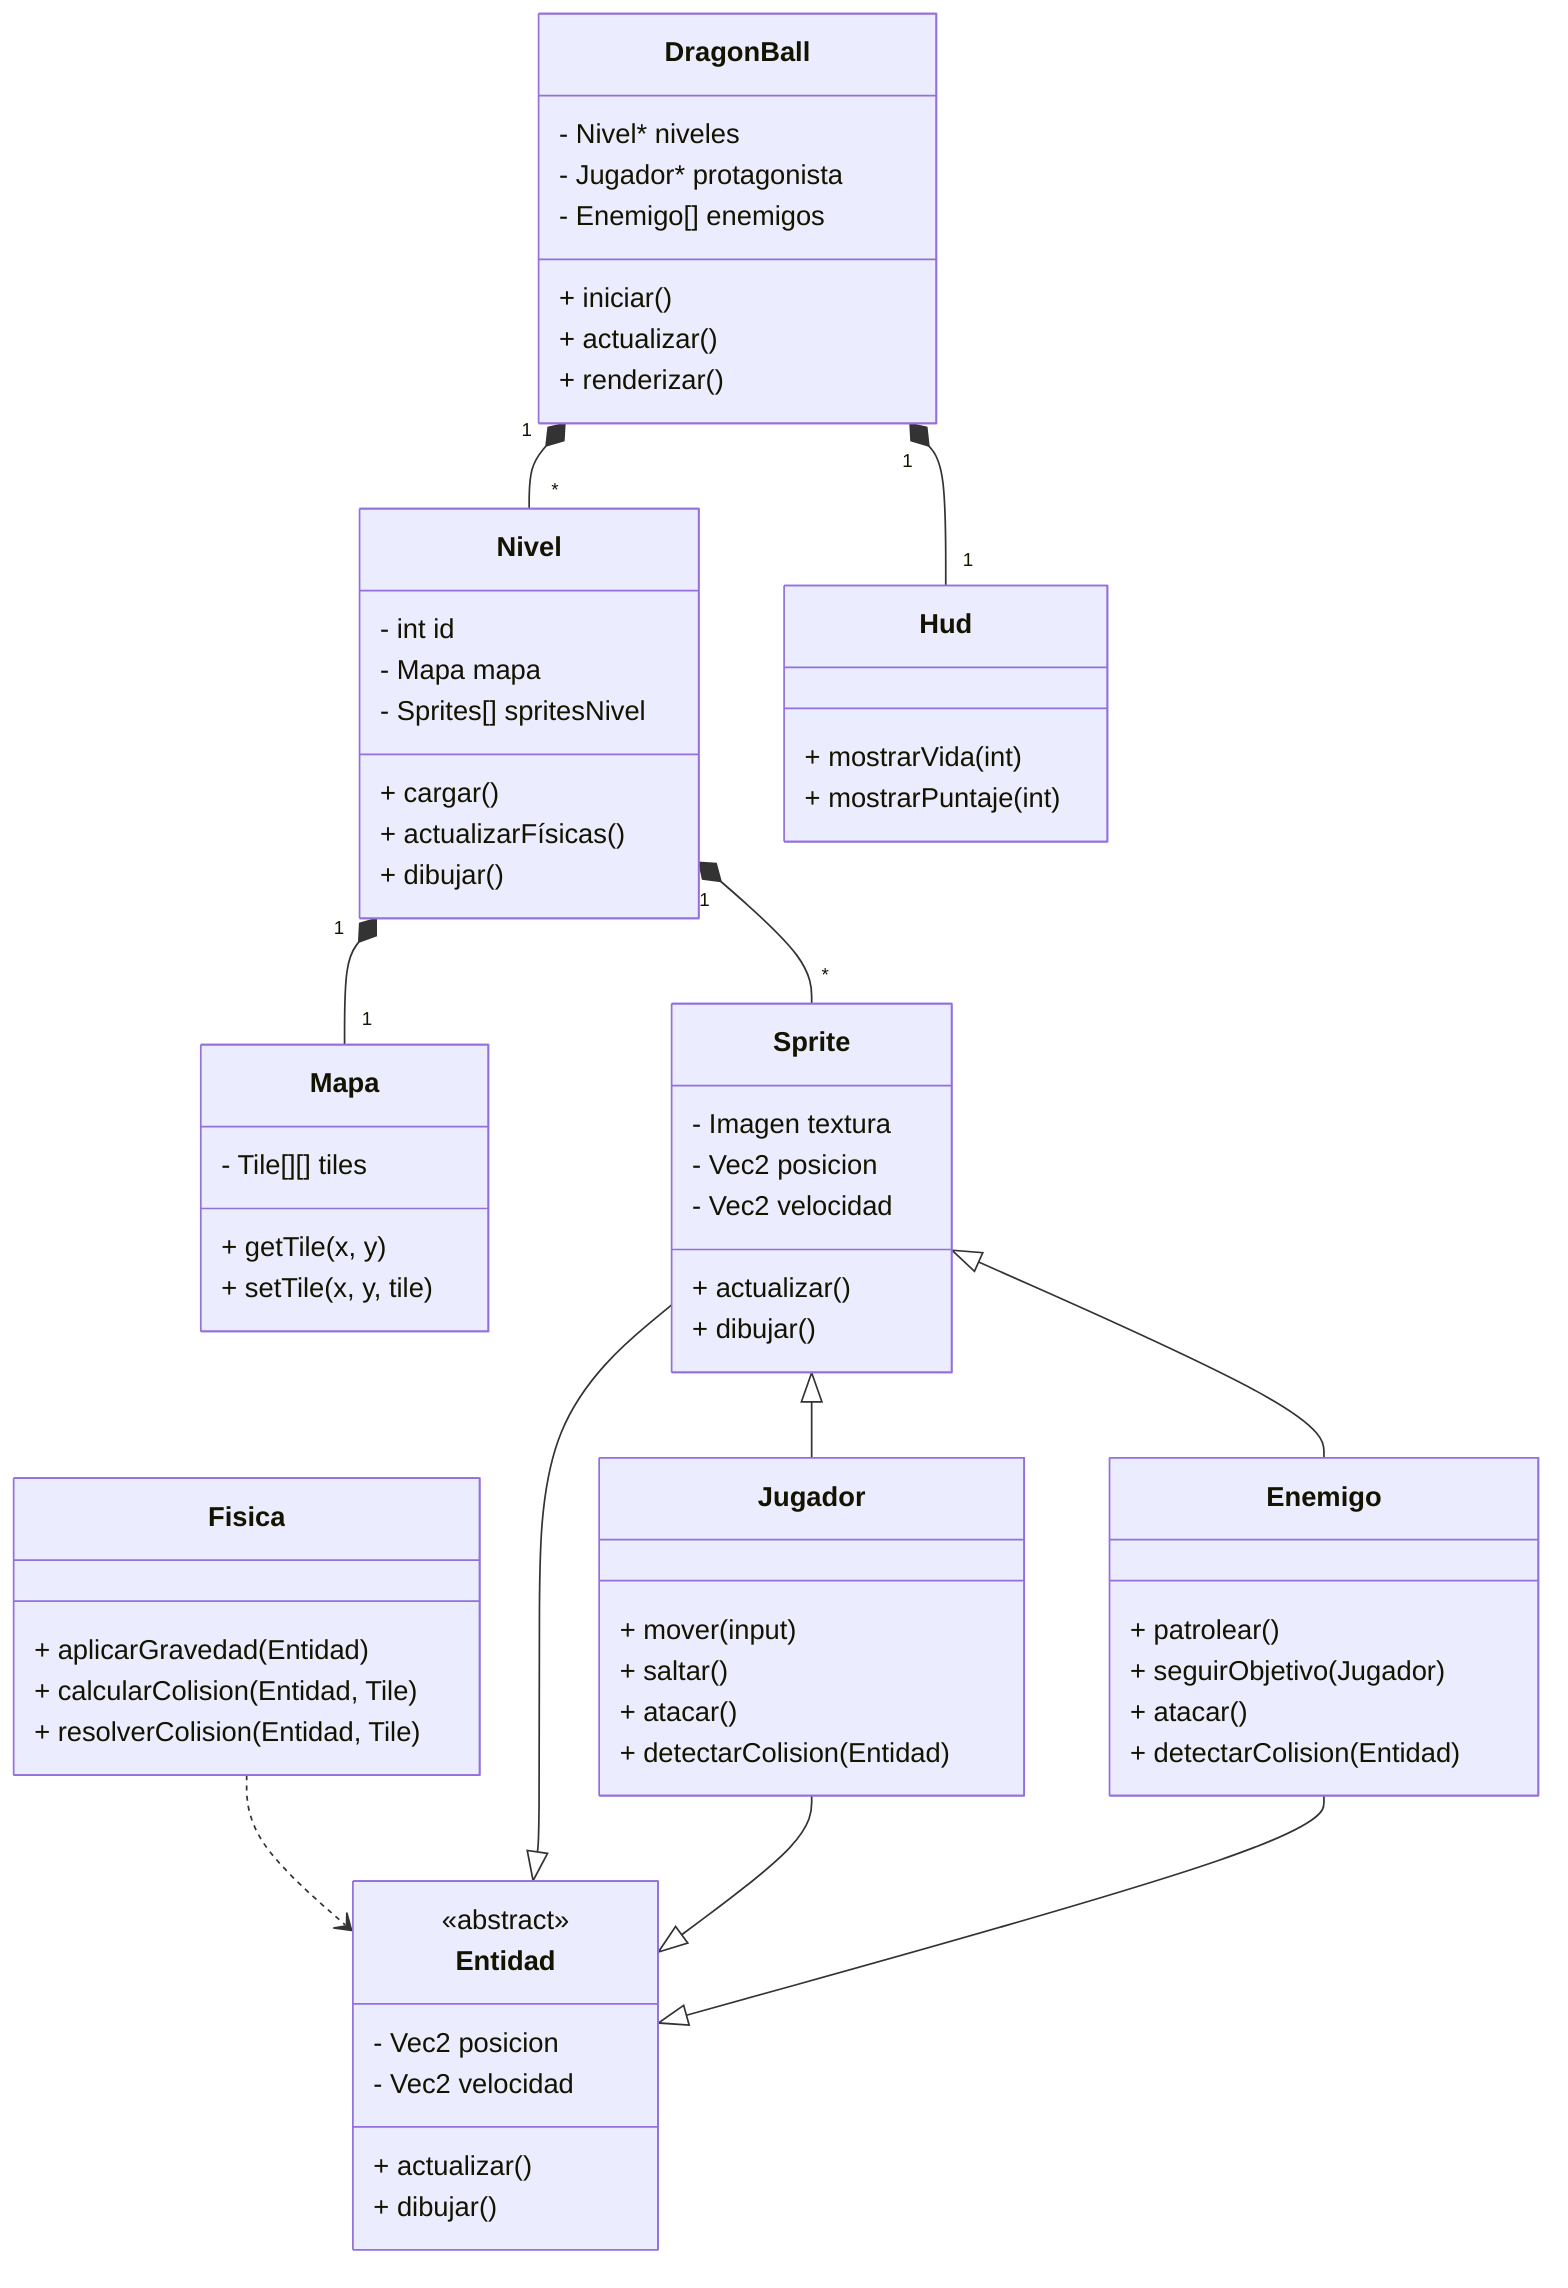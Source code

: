 classDiagram
    %% Clases principales
    class DragonBall {
      - Nivel* niveles
      - Jugador* protagonista
      - Enemigo[] enemigos
      + iniciar()
      + actualizar()
      + renderizar()
    }

    class Nivel {
      - int id
      - Mapa mapa
      - Sprites[] spritesNivel
      + cargar()
      + actualizarFísicas()
      + dibujar()
    }

    class Mapa {
      - Tile[][] tiles
      + getTile(x, y)
      + setTile(x, y, tile)
    }

    class Sprite {
      - Imagen textura
      - Vec2 posicion
      - Vec2 velocidad
      + actualizar()
      + dibujar()
    }

    class Jugador {
      + mover(input)
      + saltar()
      + atacar()
      + detectarColision(Entidad)
    }

    class Enemigo {
      + patrolear()
      + seguirObjetivo(Jugador)
      + atacar()
      + detectarColision(Entidad)
    }

    class Fisica {
      + aplicarGravedad(Entidad)
      + calcularColision(Entidad, Tile)
      + resolverColision(Entidad, Tile)
    }

    class Hud {
      + mostrarVida(int)
      + mostrarPuntaje(int)
    }

    %% Relaciones (composición con rombos negros)
    DragonBall "1" *-- "*" Nivel  
    Nivel "1" *-- "1" Mapa  
    Nivel "1" *-- "*" Sprite 
    Sprite <|-- Jugador
    Sprite <|-- Enemigo
    DragonBall "1" *-- "1" Hud 
    Fisica ..> Entidad 

    %% Notas
    class Entidad {
      <<abstract>>
      - Vec2 posicion
      - Vec2 velocidad
      + actualizar()
      + dibujar()
    }
    Sprite --|> Entidad
    Jugador --|> Entidad
    Enemigo --|> Entidad